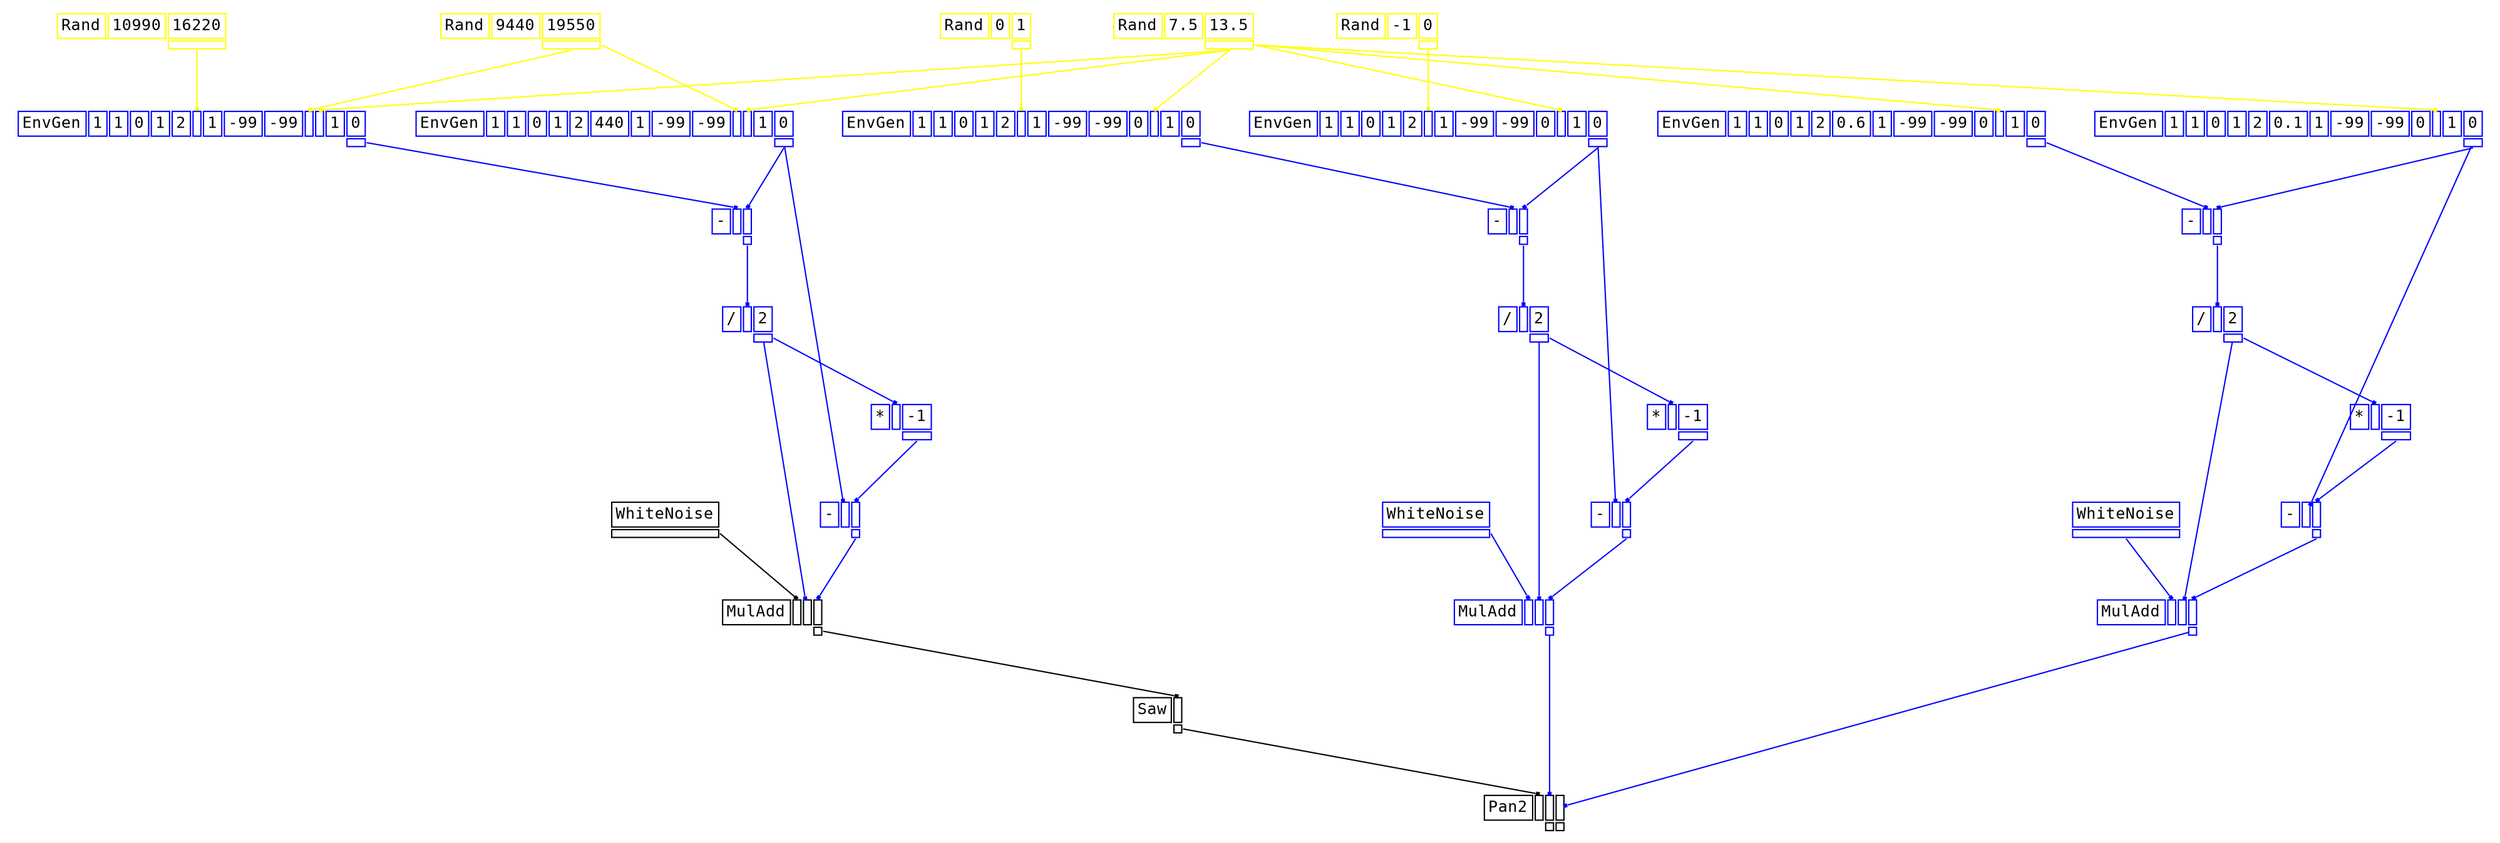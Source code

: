 digraph Anonymous {
graph [splines=false];
node [fontsize=12,fontname="Courier"];
edge [arrowhead=box,arrowsize=0.25];
u_0 [shape="plaintext",color="black",label=<<TABLE BORDER="0" CELLBORDER="1"><TR><TD>WhiteNoise</TD></TR><TR><TD PORT="o_0"></TD></TR></TABLE>>];
u_6 [shape="plaintext",color="yellow",label=<<TABLE BORDER="0" CELLBORDER="1"><TR><TD>Rand</TD><TD>10990</TD><TD>16220</TD></TR><TR><TD BORDER="0"></TD><TD BORDER="0"></TD><TD PORT="o_0"></TD></TR></TABLE>>];
u_10 [shape="plaintext",color="yellow",label=<<TABLE BORDER="0" CELLBORDER="1"><TR><TD>Rand</TD><TD>9440</TD><TD>19550</TD></TR><TR><TD BORDER="0"></TD><TD BORDER="0"></TD><TD PORT="o_0"></TD></TR></TABLE>>];
u_13 [shape="plaintext",color="yellow",label=<<TABLE BORDER="0" CELLBORDER="1"><TR><TD>Rand</TD><TD>7.5</TD><TD>13.5</TD></TR><TR><TD BORDER="0"></TD><TD BORDER="0"></TD><TD PORT="o_0"></TD></TR></TABLE>>];
u_14 [shape="plaintext",color="blue",label=<<TABLE BORDER="0" CELLBORDER="1"><TR><TD>EnvGen</TD><TD>1</TD><TD>1</TD><TD>0</TD><TD>1</TD><TD>2</TD><TD PORT="i_5"></TD><TD>1</TD><TD>-99</TD><TD>-99</TD><TD PORT="i_9"></TD><TD PORT="i_10"></TD><TD>1</TD><TD>0</TD></TR><TR><TD BORDER="0"></TD><TD BORDER="0"></TD><TD BORDER="0"></TD><TD BORDER="0"></TD><TD BORDER="0"></TD><TD BORDER="0"></TD><TD BORDER="0"></TD><TD BORDER="0"></TD><TD BORDER="0"></TD><TD BORDER="0"></TD><TD BORDER="0"></TD><TD BORDER="0"></TD><TD BORDER="0"></TD><TD PORT="o_0"></TD></TR></TABLE>>];
u_16 [shape="plaintext",color="blue",label=<<TABLE BORDER="0" CELLBORDER="1"><TR><TD>EnvGen</TD><TD>1</TD><TD>1</TD><TD>0</TD><TD>1</TD><TD>2</TD><TD>440</TD><TD>1</TD><TD>-99</TD><TD>-99</TD><TD PORT="i_9"></TD><TD PORT="i_10"></TD><TD>1</TD><TD>0</TD></TR><TR><TD BORDER="0"></TD><TD BORDER="0"></TD><TD BORDER="0"></TD><TD BORDER="0"></TD><TD BORDER="0"></TD><TD BORDER="0"></TD><TD BORDER="0"></TD><TD BORDER="0"></TD><TD BORDER="0"></TD><TD BORDER="0"></TD><TD BORDER="0"></TD><TD BORDER="0"></TD><TD BORDER="0"></TD><TD PORT="o_0"></TD></TR></TABLE>>];
u_17 [shape="plaintext",color="blue",label=<<TABLE BORDER="0" CELLBORDER="1"><TR><TD>-</TD><TD PORT="i_0"></TD><TD PORT="i_1"></TD></TR><TR><TD BORDER="0"></TD><TD BORDER="0"></TD><TD PORT="o_0"></TD></TR></TABLE>>];
u_18 [shape="plaintext",color="blue",label=<<TABLE BORDER="0" CELLBORDER="1"><TR><TD>/</TD><TD PORT="i_0"></TD><TD>2</TD></TR><TR><TD BORDER="0"></TD><TD BORDER="0"></TD><TD PORT="o_0"></TD></TR></TABLE>>];
u_20 [shape="plaintext",color="blue",label=<<TABLE BORDER="0" CELLBORDER="1"><TR><TD>*</TD><TD PORT="i_0"></TD><TD>-1</TD></TR><TR><TD BORDER="0"></TD><TD BORDER="0"></TD><TD PORT="o_0"></TD></TR></TABLE>>];
u_21 [shape="plaintext",color="blue",label=<<TABLE BORDER="0" CELLBORDER="1"><TR><TD>-</TD><TD PORT="i_0"></TD><TD PORT="i_1"></TD></TR><TR><TD BORDER="0"></TD><TD BORDER="0"></TD><TD PORT="o_0"></TD></TR></TABLE>>];
u_22 [shape="plaintext",color="black",label=<<TABLE BORDER="0" CELLBORDER="1"><TR><TD>MulAdd</TD><TD PORT="i_0"></TD><TD PORT="i_1"></TD><TD PORT="i_2"></TD></TR><TR><TD BORDER="0"></TD><TD BORDER="0"></TD><TD BORDER="0"></TD><TD PORT="o_0"></TD></TR></TABLE>>];
u_23 [shape="plaintext",color="black",label=<<TABLE BORDER="0" CELLBORDER="1"><TR><TD>Saw</TD><TD PORT="i_0"></TD></TR><TR><TD BORDER="0"></TD><TD PORT="o_0"></TD></TR></TABLE>>];
u_24 [shape="plaintext",color="blue",label=<<TABLE BORDER="0" CELLBORDER="1"><TR><TD>WhiteNoise</TD></TR><TR><TD PORT="o_0"></TD></TR></TABLE>>];
u_25 [shape="plaintext",color="yellow",label=<<TABLE BORDER="0" CELLBORDER="1"><TR><TD>Rand</TD><TD>0</TD><TD>1</TD></TR><TR><TD BORDER="0"></TD><TD BORDER="0"></TD><TD PORT="o_0"></TD></TR></TABLE>>];
u_26 [shape="plaintext",color="blue",label=<<TABLE BORDER="0" CELLBORDER="1"><TR><TD>EnvGen</TD><TD>1</TD><TD>1</TD><TD>0</TD><TD>1</TD><TD>2</TD><TD PORT="i_5"></TD><TD>1</TD><TD>-99</TD><TD>-99</TD><TD>0</TD><TD PORT="i_10"></TD><TD>1</TD><TD>0</TD></TR><TR><TD BORDER="0"></TD><TD BORDER="0"></TD><TD BORDER="0"></TD><TD BORDER="0"></TD><TD BORDER="0"></TD><TD BORDER="0"></TD><TD BORDER="0"></TD><TD BORDER="0"></TD><TD BORDER="0"></TD><TD BORDER="0"></TD><TD BORDER="0"></TD><TD BORDER="0"></TD><TD BORDER="0"></TD><TD PORT="o_0"></TD></TR></TABLE>>];
u_27 [shape="plaintext",color="yellow",label=<<TABLE BORDER="0" CELLBORDER="1"><TR><TD>Rand</TD><TD>-1</TD><TD>0</TD></TR><TR><TD BORDER="0"></TD><TD BORDER="0"></TD><TD PORT="o_0"></TD></TR></TABLE>>];
u_28 [shape="plaintext",color="blue",label=<<TABLE BORDER="0" CELLBORDER="1"><TR><TD>EnvGen</TD><TD>1</TD><TD>1</TD><TD>0</TD><TD>1</TD><TD>2</TD><TD PORT="i_5"></TD><TD>1</TD><TD>-99</TD><TD>-99</TD><TD>0</TD><TD PORT="i_10"></TD><TD>1</TD><TD>0</TD></TR><TR><TD BORDER="0"></TD><TD BORDER="0"></TD><TD BORDER="0"></TD><TD BORDER="0"></TD><TD BORDER="0"></TD><TD BORDER="0"></TD><TD BORDER="0"></TD><TD BORDER="0"></TD><TD BORDER="0"></TD><TD BORDER="0"></TD><TD BORDER="0"></TD><TD BORDER="0"></TD><TD BORDER="0"></TD><TD PORT="o_0"></TD></TR></TABLE>>];
u_29 [shape="plaintext",color="blue",label=<<TABLE BORDER="0" CELLBORDER="1"><TR><TD>-</TD><TD PORT="i_0"></TD><TD PORT="i_1"></TD></TR><TR><TD BORDER="0"></TD><TD BORDER="0"></TD><TD PORT="o_0"></TD></TR></TABLE>>];
u_30 [shape="plaintext",color="blue",label=<<TABLE BORDER="0" CELLBORDER="1"><TR><TD>/</TD><TD PORT="i_0"></TD><TD>2</TD></TR><TR><TD BORDER="0"></TD><TD BORDER="0"></TD><TD PORT="o_0"></TD></TR></TABLE>>];
u_31 [shape="plaintext",color="blue",label=<<TABLE BORDER="0" CELLBORDER="1"><TR><TD>*</TD><TD PORT="i_0"></TD><TD>-1</TD></TR><TR><TD BORDER="0"></TD><TD BORDER="0"></TD><TD PORT="o_0"></TD></TR></TABLE>>];
u_32 [shape="plaintext",color="blue",label=<<TABLE BORDER="0" CELLBORDER="1"><TR><TD>-</TD><TD PORT="i_0"></TD><TD PORT="i_1"></TD></TR><TR><TD BORDER="0"></TD><TD BORDER="0"></TD><TD PORT="o_0"></TD></TR></TABLE>>];
u_33 [shape="plaintext",color="blue",label=<<TABLE BORDER="0" CELLBORDER="1"><TR><TD>MulAdd</TD><TD PORT="i_0"></TD><TD PORT="i_1"></TD><TD PORT="i_2"></TD></TR><TR><TD BORDER="0"></TD><TD BORDER="0"></TD><TD BORDER="0"></TD><TD PORT="o_0"></TD></TR></TABLE>>];
u_34 [shape="plaintext",color="blue",label=<<TABLE BORDER="0" CELLBORDER="1"><TR><TD>WhiteNoise</TD></TR><TR><TD PORT="o_0"></TD></TR></TABLE>>];
u_36 [shape="plaintext",color="blue",label=<<TABLE BORDER="0" CELLBORDER="1"><TR><TD>EnvGen</TD><TD>1</TD><TD>1</TD><TD>0</TD><TD>1</TD><TD>2</TD><TD>0.6</TD><TD>1</TD><TD>-99</TD><TD>-99</TD><TD>0</TD><TD PORT="i_10"></TD><TD>1</TD><TD>0</TD></TR><TR><TD BORDER="0"></TD><TD BORDER="0"></TD><TD BORDER="0"></TD><TD BORDER="0"></TD><TD BORDER="0"></TD><TD BORDER="0"></TD><TD BORDER="0"></TD><TD BORDER="0"></TD><TD BORDER="0"></TD><TD BORDER="0"></TD><TD BORDER="0"></TD><TD BORDER="0"></TD><TD BORDER="0"></TD><TD PORT="o_0"></TD></TR></TABLE>>];
u_38 [shape="plaintext",color="blue",label=<<TABLE BORDER="0" CELLBORDER="1"><TR><TD>EnvGen</TD><TD>1</TD><TD>1</TD><TD>0</TD><TD>1</TD><TD>2</TD><TD>0.1</TD><TD>1</TD><TD>-99</TD><TD>-99</TD><TD>0</TD><TD PORT="i_10"></TD><TD>1</TD><TD>0</TD></TR><TR><TD BORDER="0"></TD><TD BORDER="0"></TD><TD BORDER="0"></TD><TD BORDER="0"></TD><TD BORDER="0"></TD><TD BORDER="0"></TD><TD BORDER="0"></TD><TD BORDER="0"></TD><TD BORDER="0"></TD><TD BORDER="0"></TD><TD BORDER="0"></TD><TD BORDER="0"></TD><TD BORDER="0"></TD><TD PORT="o_0"></TD></TR></TABLE>>];
u_39 [shape="plaintext",color="blue",label=<<TABLE BORDER="0" CELLBORDER="1"><TR><TD>-</TD><TD PORT="i_0"></TD><TD PORT="i_1"></TD></TR><TR><TD BORDER="0"></TD><TD BORDER="0"></TD><TD PORT="o_0"></TD></TR></TABLE>>];
u_40 [shape="plaintext",color="blue",label=<<TABLE BORDER="0" CELLBORDER="1"><TR><TD>/</TD><TD PORT="i_0"></TD><TD>2</TD></TR><TR><TD BORDER="0"></TD><TD BORDER="0"></TD><TD PORT="o_0"></TD></TR></TABLE>>];
u_41 [shape="plaintext",color="blue",label=<<TABLE BORDER="0" CELLBORDER="1"><TR><TD>*</TD><TD PORT="i_0"></TD><TD>-1</TD></TR><TR><TD BORDER="0"></TD><TD BORDER="0"></TD><TD PORT="o_0"></TD></TR></TABLE>>];
u_42 [shape="plaintext",color="blue",label=<<TABLE BORDER="0" CELLBORDER="1"><TR><TD>-</TD><TD PORT="i_0"></TD><TD PORT="i_1"></TD></TR><TR><TD BORDER="0"></TD><TD BORDER="0"></TD><TD PORT="o_0"></TD></TR></TABLE>>];
u_43 [shape="plaintext",color="blue",label=<<TABLE BORDER="0" CELLBORDER="1"><TR><TD>MulAdd</TD><TD PORT="i_0"></TD><TD PORT="i_1"></TD><TD PORT="i_2"></TD></TR><TR><TD BORDER="0"></TD><TD BORDER="0"></TD><TD BORDER="0"></TD><TD PORT="o_0"></TD></TR></TABLE>>];
u_44 [shape="plaintext",color="black",label=<<TABLE BORDER="0" CELLBORDER="1"><TR><TD>Pan2</TD><TD PORT="i_0"></TD><TD PORT="i_1"></TD><TD PORT="i_2"></TD></TR><TR><TD BORDER="0"></TD><TD BORDER="0"></TD><TD PORT="o_0"></TD><TD PORT="o_1"></TD></TR></TABLE>>];
u_6:o_0 -> u_14:i_5 [color=yellow];
u_10:o_0 -> u_14:i_9 [color=yellow];
u_13:o_0 -> u_14:i_10 [color=yellow];
u_10:o_0 -> u_16:i_9 [color=yellow];
u_13:o_0 -> u_16:i_10 [color=yellow];
u_14:o_0 -> u_17:i_0 [color=blue];
u_16:o_0 -> u_17:i_1 [color=blue];
u_17:o_0 -> u_18:i_0 [color=blue];
u_18:o_0 -> u_20:i_0 [color=blue];
u_16:o_0 -> u_21:i_0 [color=blue];
u_20:o_0 -> u_21:i_1 [color=blue];
u_0:o_0 -> u_22:i_0 [color=black];
u_18:o_0 -> u_22:i_1 [color=blue];
u_21:o_0 -> u_22:i_2 [color=blue];
u_22:o_0 -> u_23:i_0 [color=black];
u_25:o_0 -> u_26:i_5 [color=yellow];
u_13:o_0 -> u_26:i_10 [color=yellow];
u_27:o_0 -> u_28:i_5 [color=yellow];
u_13:o_0 -> u_28:i_10 [color=yellow];
u_26:o_0 -> u_29:i_0 [color=blue];
u_28:o_0 -> u_29:i_1 [color=blue];
u_29:o_0 -> u_30:i_0 [color=blue];
u_30:o_0 -> u_31:i_0 [color=blue];
u_28:o_0 -> u_32:i_0 [color=blue];
u_31:o_0 -> u_32:i_1 [color=blue];
u_24:o_0 -> u_33:i_0 [color=blue];
u_30:o_0 -> u_33:i_1 [color=blue];
u_32:o_0 -> u_33:i_2 [color=blue];
u_13:o_0 -> u_36:i_10 [color=yellow];
u_13:o_0 -> u_38:i_10 [color=yellow];
u_36:o_0 -> u_39:i_0 [color=blue];
u_38:o_0 -> u_39:i_1 [color=blue];
u_39:o_0 -> u_40:i_0 [color=blue];
u_40:o_0 -> u_41:i_0 [color=blue];
u_38:o_0 -> u_42:i_0 [color=blue];
u_41:o_0 -> u_42:i_1 [color=blue];
u_34:o_0 -> u_43:i_0 [color=blue];
u_40:o_0 -> u_43:i_1 [color=blue];
u_42:o_0 -> u_43:i_2 [color=blue];
u_23:o_0 -> u_44:i_0 [color=black];
u_33:o_0 -> u_44:i_1 [color=blue];
u_43:o_0 -> u_44:i_2 [color=blue];
}
